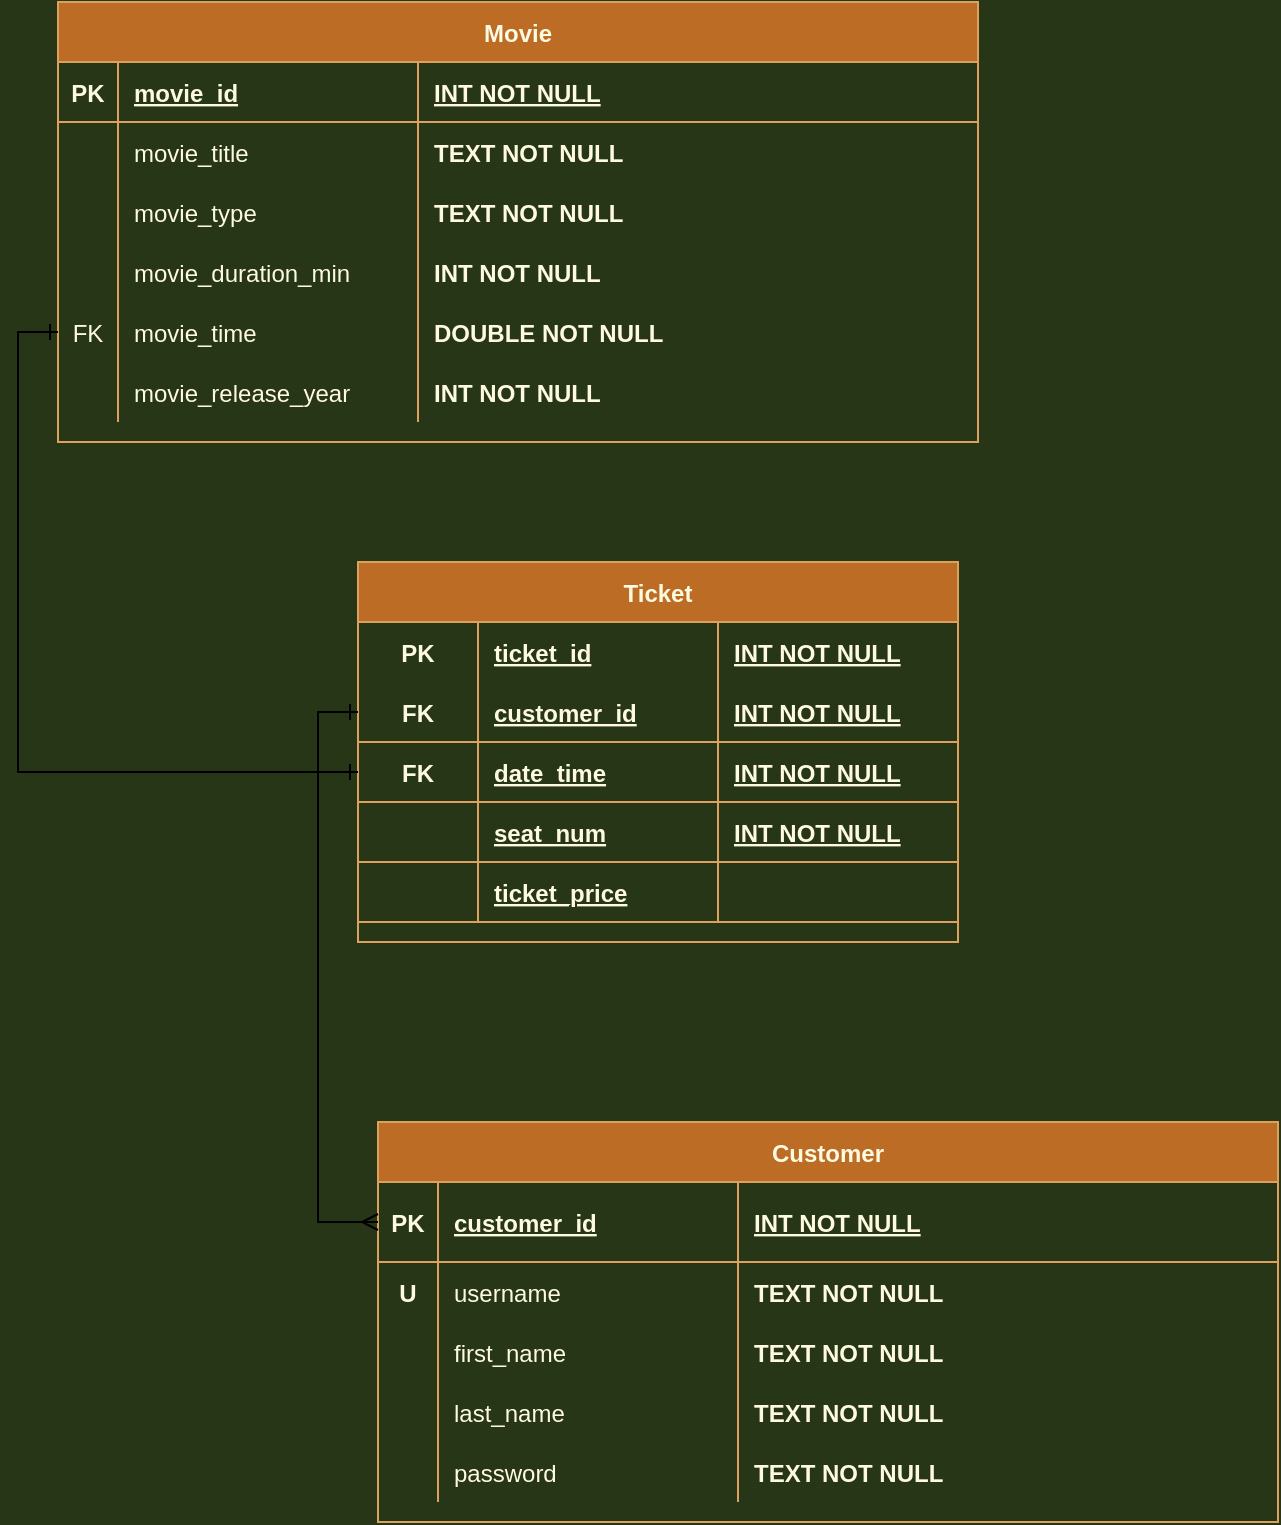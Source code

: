 <mxfile version="19.0.3" type="device"><diagram id="OEQf-q2h7Pa-T_7jdZo6" name="Page-1"><mxGraphModel dx="1362" dy="889" grid="1" gridSize="10" guides="1" tooltips="1" connect="1" arrows="1" fold="1" page="1" pageScale="1" pageWidth="850" pageHeight="1100" background="#283618" math="0" shadow="0"><root><mxCell id="0"/><mxCell id="1" parent="0"/><mxCell id="IbN1lxKxJ0SiduexNx7c-1" value="Movie" style="shape=table;startSize=30;container=1;collapsible=1;childLayout=tableLayout;fixedRows=1;rowLines=0;fontStyle=1;align=center;resizeLast=1;fillColor=#BC6C25;strokeColor=#DDA15E;fontColor=#FEFAE0;" parent="1" vertex="1"><mxGeometry x="770" y="120" width="460" height="220" as="geometry"/></mxCell><mxCell id="IbN1lxKxJ0SiduexNx7c-2" value="" style="shape=tableRow;horizontal=0;startSize=0;swimlaneHead=0;swimlaneBody=0;fillColor=none;collapsible=0;dropTarget=0;points=[[0,0.5],[1,0.5]];portConstraint=eastwest;top=0;left=0;right=0;bottom=1;strokeColor=#DDA15E;fontColor=#FEFAE0;" parent="IbN1lxKxJ0SiduexNx7c-1" vertex="1"><mxGeometry y="30" width="460" height="30" as="geometry"/></mxCell><mxCell id="IbN1lxKxJ0SiduexNx7c-3" value="PK" style="shape=partialRectangle;connectable=0;fillColor=none;top=0;left=0;bottom=0;right=0;fontStyle=1;overflow=hidden;strokeColor=#DDA15E;fontColor=#FEFAE0;" parent="IbN1lxKxJ0SiduexNx7c-2" vertex="1"><mxGeometry width="30" height="30" as="geometry"><mxRectangle width="30" height="30" as="alternateBounds"/></mxGeometry></mxCell><mxCell id="IbN1lxKxJ0SiduexNx7c-4" value="movie_id" style="shape=partialRectangle;connectable=0;fillColor=none;top=0;left=0;bottom=0;right=0;align=left;spacingLeft=6;fontStyle=5;overflow=hidden;strokeColor=#DDA15E;fontColor=#FEFAE0;" parent="IbN1lxKxJ0SiduexNx7c-2" vertex="1"><mxGeometry x="30" width="150" height="30" as="geometry"><mxRectangle width="150" height="30" as="alternateBounds"/></mxGeometry></mxCell><mxCell id="IbN1lxKxJ0SiduexNx7c-44" value="INT NOT NULL" style="shape=partialRectangle;connectable=0;fillColor=none;top=0;left=0;bottom=0;right=0;align=left;spacingLeft=6;fontStyle=5;overflow=hidden;strokeColor=#DDA15E;fontColor=#FEFAE0;" parent="IbN1lxKxJ0SiduexNx7c-2" vertex="1"><mxGeometry x="180" width="280" height="30" as="geometry"><mxRectangle width="280" height="30" as="alternateBounds"/></mxGeometry></mxCell><mxCell id="IbN1lxKxJ0SiduexNx7c-5" value="" style="shape=tableRow;horizontal=0;startSize=0;swimlaneHead=0;swimlaneBody=0;fillColor=none;collapsible=0;dropTarget=0;points=[[0,0.5],[1,0.5]];portConstraint=eastwest;top=0;left=0;right=0;bottom=0;strokeColor=#DDA15E;fontColor=#FEFAE0;" parent="IbN1lxKxJ0SiduexNx7c-1" vertex="1"><mxGeometry y="60" width="460" height="30" as="geometry"/></mxCell><mxCell id="IbN1lxKxJ0SiduexNx7c-6" value="" style="shape=partialRectangle;connectable=0;fillColor=none;top=0;left=0;bottom=0;right=0;editable=1;overflow=hidden;fontStyle=1;strokeColor=#DDA15E;fontColor=#FEFAE0;" parent="IbN1lxKxJ0SiduexNx7c-5" vertex="1"><mxGeometry width="30" height="30" as="geometry"><mxRectangle width="30" height="30" as="alternateBounds"/></mxGeometry></mxCell><mxCell id="IbN1lxKxJ0SiduexNx7c-7" value="movie_title" style="shape=partialRectangle;connectable=0;fillColor=none;top=0;left=0;bottom=0;right=0;align=left;spacingLeft=6;overflow=hidden;strokeColor=#DDA15E;fontColor=#FEFAE0;" parent="IbN1lxKxJ0SiduexNx7c-5" vertex="1"><mxGeometry x="30" width="150" height="30" as="geometry"><mxRectangle width="150" height="30" as="alternateBounds"/></mxGeometry></mxCell><mxCell id="IbN1lxKxJ0SiduexNx7c-45" value="TEXT NOT NULL" style="shape=partialRectangle;connectable=0;fillColor=none;top=0;left=0;bottom=0;right=0;align=left;spacingLeft=6;overflow=hidden;fontStyle=1;strokeColor=#DDA15E;fontColor=#FEFAE0;" parent="IbN1lxKxJ0SiduexNx7c-5" vertex="1"><mxGeometry x="180" width="280" height="30" as="geometry"><mxRectangle width="280" height="30" as="alternateBounds"/></mxGeometry></mxCell><mxCell id="IbN1lxKxJ0SiduexNx7c-8" value="" style="shape=tableRow;horizontal=0;startSize=0;swimlaneHead=0;swimlaneBody=0;fillColor=none;collapsible=0;dropTarget=0;points=[[0,0.5],[1,0.5]];portConstraint=eastwest;top=0;left=0;right=0;bottom=0;strokeColor=#DDA15E;fontColor=#FEFAE0;" parent="IbN1lxKxJ0SiduexNx7c-1" vertex="1"><mxGeometry y="90" width="460" height="30" as="geometry"/></mxCell><mxCell id="IbN1lxKxJ0SiduexNx7c-9" value="" style="shape=partialRectangle;connectable=0;fillColor=none;top=0;left=0;bottom=0;right=0;editable=1;overflow=hidden;strokeColor=#DDA15E;fontColor=#FEFAE0;" parent="IbN1lxKxJ0SiduexNx7c-8" vertex="1"><mxGeometry width="30" height="30" as="geometry"><mxRectangle width="30" height="30" as="alternateBounds"/></mxGeometry></mxCell><mxCell id="IbN1lxKxJ0SiduexNx7c-10" value="movie_type" style="shape=partialRectangle;connectable=0;fillColor=none;top=0;left=0;bottom=0;right=0;align=left;spacingLeft=6;overflow=hidden;strokeColor=#DDA15E;fontColor=#FEFAE0;" parent="IbN1lxKxJ0SiduexNx7c-8" vertex="1"><mxGeometry x="30" width="150" height="30" as="geometry"><mxRectangle width="150" height="30" as="alternateBounds"/></mxGeometry></mxCell><mxCell id="IbN1lxKxJ0SiduexNx7c-46" value="TEXT NOT NULL" style="shape=partialRectangle;connectable=0;fillColor=none;top=0;left=0;bottom=0;right=0;align=left;spacingLeft=6;overflow=hidden;fontStyle=1;strokeColor=#DDA15E;fontColor=#FEFAE0;" parent="IbN1lxKxJ0SiduexNx7c-8" vertex="1"><mxGeometry x="180" width="280" height="30" as="geometry"><mxRectangle width="280" height="30" as="alternateBounds"/></mxGeometry></mxCell><mxCell id="IbN1lxKxJ0SiduexNx7c-11" value="" style="shape=tableRow;horizontal=0;startSize=0;swimlaneHead=0;swimlaneBody=0;fillColor=none;collapsible=0;dropTarget=0;points=[[0,0.5],[1,0.5]];portConstraint=eastwest;top=0;left=0;right=0;bottom=0;strokeColor=#DDA15E;fontColor=#FEFAE0;" parent="IbN1lxKxJ0SiduexNx7c-1" vertex="1"><mxGeometry y="120" width="460" height="30" as="geometry"/></mxCell><mxCell id="IbN1lxKxJ0SiduexNx7c-12" value="" style="shape=partialRectangle;connectable=0;fillColor=none;top=0;left=0;bottom=0;right=0;editable=1;overflow=hidden;strokeColor=#DDA15E;fontColor=#FEFAE0;" parent="IbN1lxKxJ0SiduexNx7c-11" vertex="1"><mxGeometry width="30" height="30" as="geometry"><mxRectangle width="30" height="30" as="alternateBounds"/></mxGeometry></mxCell><mxCell id="IbN1lxKxJ0SiduexNx7c-13" value="movie_duration_min" style="shape=partialRectangle;connectable=0;fillColor=none;top=0;left=0;bottom=0;right=0;align=left;spacingLeft=6;overflow=hidden;strokeColor=#DDA15E;fontColor=#FEFAE0;" parent="IbN1lxKxJ0SiduexNx7c-11" vertex="1"><mxGeometry x="30" width="150" height="30" as="geometry"><mxRectangle width="150" height="30" as="alternateBounds"/></mxGeometry></mxCell><mxCell id="IbN1lxKxJ0SiduexNx7c-47" value="INT NOT NULL" style="shape=partialRectangle;connectable=0;fillColor=none;top=0;left=0;bottom=0;right=0;align=left;spacingLeft=6;overflow=hidden;fontStyle=1;strokeColor=#DDA15E;fontColor=#FEFAE0;" parent="IbN1lxKxJ0SiduexNx7c-11" vertex="1"><mxGeometry x="180" width="280" height="30" as="geometry"><mxRectangle width="280" height="30" as="alternateBounds"/></mxGeometry></mxCell><mxCell id="IbN1lxKxJ0SiduexNx7c-83" style="shape=tableRow;horizontal=0;startSize=0;swimlaneHead=0;swimlaneBody=0;fillColor=none;collapsible=0;dropTarget=0;points=[[0,0.5],[1,0.5]];portConstraint=eastwest;top=0;left=0;right=0;bottom=0;strokeColor=#DDA15E;fontColor=#FEFAE0;" parent="IbN1lxKxJ0SiduexNx7c-1" vertex="1"><mxGeometry y="150" width="460" height="30" as="geometry"/></mxCell><mxCell id="IbN1lxKxJ0SiduexNx7c-84" value="FK" style="shape=partialRectangle;connectable=0;fillColor=none;top=0;left=0;bottom=0;right=0;editable=1;overflow=hidden;strokeColor=#DDA15E;fontColor=#FEFAE0;" parent="IbN1lxKxJ0SiduexNx7c-83" vertex="1"><mxGeometry width="30" height="30" as="geometry"><mxRectangle width="30" height="30" as="alternateBounds"/></mxGeometry></mxCell><mxCell id="IbN1lxKxJ0SiduexNx7c-85" value="movie_time" style="shape=partialRectangle;connectable=0;fillColor=none;top=0;left=0;bottom=0;right=0;align=left;spacingLeft=6;overflow=hidden;strokeColor=#DDA15E;fontColor=#FEFAE0;" parent="IbN1lxKxJ0SiduexNx7c-83" vertex="1"><mxGeometry x="30" width="150" height="30" as="geometry"><mxRectangle width="150" height="30" as="alternateBounds"/></mxGeometry></mxCell><mxCell id="IbN1lxKxJ0SiduexNx7c-86" value="DOUBLE NOT NULL" style="shape=partialRectangle;connectable=0;fillColor=none;top=0;left=0;bottom=0;right=0;align=left;spacingLeft=6;overflow=hidden;fontStyle=1;strokeColor=#DDA15E;fontColor=#FEFAE0;" parent="IbN1lxKxJ0SiduexNx7c-83" vertex="1"><mxGeometry x="180" width="280" height="30" as="geometry"><mxRectangle width="280" height="30" as="alternateBounds"/></mxGeometry></mxCell><mxCell id="IbN1lxKxJ0SiduexNx7c-52" style="shape=tableRow;horizontal=0;startSize=0;swimlaneHead=0;swimlaneBody=0;fillColor=none;collapsible=0;dropTarget=0;points=[[0,0.5],[1,0.5]];portConstraint=eastwest;top=0;left=0;right=0;bottom=0;strokeColor=#DDA15E;fontColor=#FEFAE0;" parent="IbN1lxKxJ0SiduexNx7c-1" vertex="1"><mxGeometry y="180" width="460" height="30" as="geometry"/></mxCell><mxCell id="IbN1lxKxJ0SiduexNx7c-53" style="shape=partialRectangle;connectable=0;fillColor=none;top=0;left=0;bottom=0;right=0;editable=1;overflow=hidden;strokeColor=#DDA15E;fontColor=#FEFAE0;" parent="IbN1lxKxJ0SiduexNx7c-52" vertex="1"><mxGeometry width="30" height="30" as="geometry"><mxRectangle width="30" height="30" as="alternateBounds"/></mxGeometry></mxCell><mxCell id="IbN1lxKxJ0SiduexNx7c-54" value="movie_release_year" style="shape=partialRectangle;connectable=0;fillColor=none;top=0;left=0;bottom=0;right=0;align=left;spacingLeft=6;overflow=hidden;strokeColor=#DDA15E;fontColor=#FEFAE0;" parent="IbN1lxKxJ0SiduexNx7c-52" vertex="1"><mxGeometry x="30" width="150" height="30" as="geometry"><mxRectangle width="150" height="30" as="alternateBounds"/></mxGeometry></mxCell><mxCell id="IbN1lxKxJ0SiduexNx7c-55" value="INT NOT NULL" style="shape=partialRectangle;connectable=0;fillColor=none;top=0;left=0;bottom=0;right=0;align=left;spacingLeft=6;overflow=hidden;fontStyle=1;strokeColor=#DDA15E;fontColor=#FEFAE0;" parent="IbN1lxKxJ0SiduexNx7c-52" vertex="1"><mxGeometry x="180" width="280" height="30" as="geometry"><mxRectangle width="280" height="30" as="alternateBounds"/></mxGeometry></mxCell><mxCell id="IbN1lxKxJ0SiduexNx7c-14" value="Ticket" style="shape=table;startSize=30;container=1;collapsible=1;childLayout=tableLayout;fixedRows=1;rowLines=0;fontStyle=1;align=center;resizeLast=1;fillColor=#BC6C25;strokeColor=#DDA15E;fontColor=#FEFAE0;" parent="1" vertex="1"><mxGeometry x="920" y="400" width="300" height="190" as="geometry"/></mxCell><mxCell id="IbN1lxKxJ0SiduexNx7c-15" value="" style="shape=tableRow;horizontal=0;startSize=0;swimlaneHead=0;swimlaneBody=0;fillColor=none;collapsible=0;dropTarget=0;points=[[0,0.5],[1,0.5]];portConstraint=eastwest;top=0;left=0;right=0;bottom=0;strokeColor=#DDA15E;fontColor=#FEFAE0;" parent="IbN1lxKxJ0SiduexNx7c-14" vertex="1"><mxGeometry y="30" width="300" height="30" as="geometry"/></mxCell><mxCell id="IbN1lxKxJ0SiduexNx7c-16" value="PK" style="shape=partialRectangle;connectable=0;fillColor=none;top=0;left=0;bottom=0;right=0;fontStyle=1;overflow=hidden;strokeColor=#DDA15E;fontColor=#FEFAE0;" parent="IbN1lxKxJ0SiduexNx7c-15" vertex="1"><mxGeometry width="60" height="30" as="geometry"><mxRectangle width="60" height="30" as="alternateBounds"/></mxGeometry></mxCell><mxCell id="IbN1lxKxJ0SiduexNx7c-17" value="ticket_id" style="shape=partialRectangle;connectable=0;fillColor=none;top=0;left=0;bottom=0;right=0;align=left;spacingLeft=6;fontStyle=5;overflow=hidden;strokeColor=#DDA15E;fontColor=#FEFAE0;" parent="IbN1lxKxJ0SiduexNx7c-15" vertex="1"><mxGeometry x="60" width="120" height="30" as="geometry"><mxRectangle width="120" height="30" as="alternateBounds"/></mxGeometry></mxCell><mxCell id="IbN1lxKxJ0SiduexNx7c-48" value="INT NOT NULL" style="shape=partialRectangle;connectable=0;fillColor=none;top=0;left=0;bottom=0;right=0;align=left;spacingLeft=6;fontStyle=5;overflow=hidden;strokeColor=#DDA15E;fontColor=#FEFAE0;" parent="IbN1lxKxJ0SiduexNx7c-15" vertex="1"><mxGeometry x="180" width="120" height="30" as="geometry"><mxRectangle width="120" height="30" as="alternateBounds"/></mxGeometry></mxCell><mxCell id="7alPr4FaMKHwWjHnnuKa-32" style="shape=tableRow;horizontal=0;startSize=0;swimlaneHead=0;swimlaneBody=0;fillColor=none;collapsible=0;dropTarget=0;points=[[0,0.5],[1,0.5]];portConstraint=eastwest;top=0;left=0;right=0;bottom=1;strokeColor=#DDA15E;fontColor=#FEFAE0;" vertex="1" parent="IbN1lxKxJ0SiduexNx7c-14"><mxGeometry y="60" width="300" height="30" as="geometry"/></mxCell><mxCell id="7alPr4FaMKHwWjHnnuKa-33" value="FK" style="shape=partialRectangle;connectable=0;fillColor=none;top=0;left=0;bottom=0;right=0;fontStyle=1;overflow=hidden;strokeColor=#DDA15E;fontColor=#FEFAE0;" vertex="1" parent="7alPr4FaMKHwWjHnnuKa-32"><mxGeometry width="60" height="30" as="geometry"><mxRectangle width="60" height="30" as="alternateBounds"/></mxGeometry></mxCell><mxCell id="7alPr4FaMKHwWjHnnuKa-34" value="customer_id" style="shape=partialRectangle;connectable=0;fillColor=none;top=0;left=0;bottom=0;right=0;align=left;spacingLeft=6;fontStyle=5;overflow=hidden;strokeColor=#DDA15E;fontColor=#FEFAE0;" vertex="1" parent="7alPr4FaMKHwWjHnnuKa-32"><mxGeometry x="60" width="120" height="30" as="geometry"><mxRectangle width="120" height="30" as="alternateBounds"/></mxGeometry></mxCell><mxCell id="7alPr4FaMKHwWjHnnuKa-35" value="INT NOT NULL" style="shape=partialRectangle;connectable=0;fillColor=none;top=0;left=0;bottom=0;right=0;align=left;spacingLeft=6;fontStyle=5;overflow=hidden;strokeColor=#DDA15E;fontColor=#FEFAE0;" vertex="1" parent="7alPr4FaMKHwWjHnnuKa-32"><mxGeometry x="180" width="120" height="30" as="geometry"><mxRectangle width="120" height="30" as="alternateBounds"/></mxGeometry></mxCell><mxCell id="7alPr4FaMKHwWjHnnuKa-78" style="shape=tableRow;horizontal=0;startSize=0;swimlaneHead=0;swimlaneBody=0;fillColor=none;collapsible=0;dropTarget=0;points=[[0,0.5],[1,0.5]];portConstraint=eastwest;top=0;left=0;right=0;bottom=1;strokeColor=#DDA15E;fontColor=#FEFAE0;" vertex="1" parent="IbN1lxKxJ0SiduexNx7c-14"><mxGeometry y="90" width="300" height="30" as="geometry"/></mxCell><mxCell id="7alPr4FaMKHwWjHnnuKa-79" value="FK" style="shape=partialRectangle;connectable=0;fillColor=none;top=0;left=0;bottom=0;right=0;fontStyle=1;overflow=hidden;strokeColor=#DDA15E;fontColor=#FEFAE0;" vertex="1" parent="7alPr4FaMKHwWjHnnuKa-78"><mxGeometry width="60" height="30" as="geometry"><mxRectangle width="60" height="30" as="alternateBounds"/></mxGeometry></mxCell><mxCell id="7alPr4FaMKHwWjHnnuKa-80" value="date_time" style="shape=partialRectangle;connectable=0;fillColor=none;top=0;left=0;bottom=0;right=0;align=left;spacingLeft=6;fontStyle=5;overflow=hidden;strokeColor=#DDA15E;fontColor=#FEFAE0;" vertex="1" parent="7alPr4FaMKHwWjHnnuKa-78"><mxGeometry x="60" width="120" height="30" as="geometry"><mxRectangle width="120" height="30" as="alternateBounds"/></mxGeometry></mxCell><mxCell id="7alPr4FaMKHwWjHnnuKa-81" value="INT NOT NULL" style="shape=partialRectangle;connectable=0;fillColor=none;top=0;left=0;bottom=0;right=0;align=left;spacingLeft=6;fontStyle=5;overflow=hidden;strokeColor=#DDA15E;fontColor=#FEFAE0;" vertex="1" parent="7alPr4FaMKHwWjHnnuKa-78"><mxGeometry x="180" width="120" height="30" as="geometry"><mxRectangle width="120" height="30" as="alternateBounds"/></mxGeometry></mxCell><mxCell id="IbN1lxKxJ0SiduexNx7c-18" value="" style="shape=tableRow;horizontal=0;startSize=0;swimlaneHead=0;swimlaneBody=0;fillColor=none;collapsible=0;dropTarget=0;points=[[0,0.5],[1,0.5]];portConstraint=eastwest;top=0;left=0;right=0;bottom=1;strokeColor=#DDA15E;fontColor=#FEFAE0;" parent="IbN1lxKxJ0SiduexNx7c-14" vertex="1"><mxGeometry y="120" width="300" height="30" as="geometry"/></mxCell><mxCell id="IbN1lxKxJ0SiduexNx7c-19" value="" style="shape=partialRectangle;connectable=0;fillColor=none;top=0;left=0;bottom=0;right=0;fontStyle=1;overflow=hidden;strokeColor=#DDA15E;fontColor=#FEFAE0;" parent="IbN1lxKxJ0SiduexNx7c-18" vertex="1"><mxGeometry width="60" height="30" as="geometry"><mxRectangle width="60" height="30" as="alternateBounds"/></mxGeometry></mxCell><mxCell id="IbN1lxKxJ0SiduexNx7c-20" value="seat_num" style="shape=partialRectangle;connectable=0;fillColor=none;top=0;left=0;bottom=0;right=0;align=left;spacingLeft=6;fontStyle=5;overflow=hidden;strokeColor=#DDA15E;fontColor=#FEFAE0;" parent="IbN1lxKxJ0SiduexNx7c-18" vertex="1"><mxGeometry x="60" width="120" height="30" as="geometry"><mxRectangle width="120" height="30" as="alternateBounds"/></mxGeometry></mxCell><mxCell id="IbN1lxKxJ0SiduexNx7c-49" value="INT NOT NULL" style="shape=partialRectangle;connectable=0;fillColor=none;top=0;left=0;bottom=0;right=0;align=left;spacingLeft=6;fontStyle=5;overflow=hidden;strokeColor=#DDA15E;fontColor=#FEFAE0;" parent="IbN1lxKxJ0SiduexNx7c-18" vertex="1"><mxGeometry x="180" width="120" height="30" as="geometry"><mxRectangle width="120" height="30" as="alternateBounds"/></mxGeometry></mxCell><mxCell id="7alPr4FaMKHwWjHnnuKa-74" style="shape=tableRow;horizontal=0;startSize=0;swimlaneHead=0;swimlaneBody=0;fillColor=none;collapsible=0;dropTarget=0;points=[[0,0.5],[1,0.5]];portConstraint=eastwest;top=0;left=0;right=0;bottom=1;strokeColor=#DDA15E;fontColor=#FEFAE0;" vertex="1" parent="IbN1lxKxJ0SiduexNx7c-14"><mxGeometry y="150" width="300" height="30" as="geometry"/></mxCell><mxCell id="7alPr4FaMKHwWjHnnuKa-75" style="shape=partialRectangle;connectable=0;fillColor=none;top=0;left=0;bottom=0;right=0;fontStyle=1;overflow=hidden;strokeColor=#DDA15E;fontColor=#FEFAE0;" vertex="1" parent="7alPr4FaMKHwWjHnnuKa-74"><mxGeometry width="60" height="30" as="geometry"><mxRectangle width="60" height="30" as="alternateBounds"/></mxGeometry></mxCell><mxCell id="7alPr4FaMKHwWjHnnuKa-76" value="ticket_price" style="shape=partialRectangle;connectable=0;fillColor=none;top=0;left=0;bottom=0;right=0;align=left;spacingLeft=6;fontStyle=5;overflow=hidden;strokeColor=#DDA15E;fontColor=#FEFAE0;" vertex="1" parent="7alPr4FaMKHwWjHnnuKa-74"><mxGeometry x="60" width="120" height="30" as="geometry"><mxRectangle width="120" height="30" as="alternateBounds"/></mxGeometry></mxCell><mxCell id="7alPr4FaMKHwWjHnnuKa-77" style="shape=partialRectangle;connectable=0;fillColor=none;top=0;left=0;bottom=0;right=0;align=left;spacingLeft=6;fontStyle=5;overflow=hidden;strokeColor=#DDA15E;fontColor=#FEFAE0;" vertex="1" parent="7alPr4FaMKHwWjHnnuKa-74"><mxGeometry x="180" width="120" height="30" as="geometry"><mxRectangle width="120" height="30" as="alternateBounds"/></mxGeometry></mxCell><mxCell id="IbN1lxKxJ0SiduexNx7c-27" value="Customer" style="shape=table;startSize=30;container=1;collapsible=1;childLayout=tableLayout;fixedRows=1;rowLines=0;fontStyle=1;align=center;resizeLast=1;fillColor=#BC6C25;strokeColor=#DDA15E;fontColor=#FEFAE0;" parent="1" vertex="1"><mxGeometry x="930" y="680" width="450" height="200" as="geometry"/></mxCell><mxCell id="IbN1lxKxJ0SiduexNx7c-28" value="" style="shape=tableRow;horizontal=0;startSize=0;swimlaneHead=0;swimlaneBody=0;fillColor=none;collapsible=0;dropTarget=0;points=[[0,0.5],[1,0.5]];portConstraint=eastwest;top=0;left=0;right=0;bottom=1;strokeColor=#DDA15E;fontColor=#FEFAE0;" parent="IbN1lxKxJ0SiduexNx7c-27" vertex="1"><mxGeometry y="30" width="450" height="40" as="geometry"/></mxCell><mxCell id="IbN1lxKxJ0SiduexNx7c-29" value="PK" style="shape=partialRectangle;connectable=0;fillColor=none;top=0;left=0;bottom=0;right=0;fontStyle=1;overflow=hidden;strokeColor=#DDA15E;fontColor=#FEFAE0;" parent="IbN1lxKxJ0SiduexNx7c-28" vertex="1"><mxGeometry width="30" height="40" as="geometry"><mxRectangle width="30" height="40" as="alternateBounds"/></mxGeometry></mxCell><mxCell id="IbN1lxKxJ0SiduexNx7c-30" value="customer_id" style="shape=partialRectangle;connectable=0;fillColor=none;top=0;left=0;bottom=0;right=0;align=left;spacingLeft=6;fontStyle=5;overflow=hidden;strokeColor=#DDA15E;fontColor=#FEFAE0;" parent="IbN1lxKxJ0SiduexNx7c-28" vertex="1"><mxGeometry x="30" width="150" height="40" as="geometry"><mxRectangle width="150" height="40" as="alternateBounds"/></mxGeometry></mxCell><mxCell id="IbN1lxKxJ0SiduexNx7c-40" value="INT NOT NULL" style="shape=partialRectangle;connectable=0;fillColor=none;top=0;left=0;bottom=0;right=0;align=left;spacingLeft=6;fontStyle=5;overflow=hidden;strokeColor=#DDA15E;fontColor=#FEFAE0;" parent="IbN1lxKxJ0SiduexNx7c-28" vertex="1"><mxGeometry x="180" width="270" height="40" as="geometry"><mxRectangle width="270" height="40" as="alternateBounds"/></mxGeometry></mxCell><mxCell id="P8unNVVv1xC1uQ_1mlQE-1" style="shape=tableRow;horizontal=0;startSize=0;swimlaneHead=0;swimlaneBody=0;fillColor=none;collapsible=0;dropTarget=0;points=[[0,0.5],[1,0.5]];portConstraint=eastwest;top=0;left=0;right=0;bottom=0;strokeColor=#DDA15E;fontColor=#FEFAE0;" parent="IbN1lxKxJ0SiduexNx7c-27" vertex="1"><mxGeometry y="70" width="450" height="30" as="geometry"/></mxCell><mxCell id="P8unNVVv1xC1uQ_1mlQE-2" value="U" style="shape=partialRectangle;connectable=0;fillColor=none;top=0;left=0;bottom=0;right=0;editable=1;overflow=hidden;fontStyle=1;strokeColor=#DDA15E;fontColor=#FEFAE0;" parent="P8unNVVv1xC1uQ_1mlQE-1" vertex="1"><mxGeometry width="30" height="30" as="geometry"><mxRectangle width="30" height="30" as="alternateBounds"/></mxGeometry></mxCell><mxCell id="P8unNVVv1xC1uQ_1mlQE-3" value="username" style="shape=partialRectangle;connectable=0;fillColor=none;top=0;left=0;bottom=0;right=0;align=left;spacingLeft=6;overflow=hidden;strokeColor=#DDA15E;fontColor=#FEFAE0;" parent="P8unNVVv1xC1uQ_1mlQE-1" vertex="1"><mxGeometry x="30" width="150" height="30" as="geometry"><mxRectangle width="150" height="30" as="alternateBounds"/></mxGeometry></mxCell><mxCell id="P8unNVVv1xC1uQ_1mlQE-4" value="TEXT NOT NULL" style="shape=partialRectangle;connectable=0;fillColor=none;top=0;left=0;bottom=0;right=0;align=left;spacingLeft=6;overflow=hidden;fontStyle=1;strokeColor=#DDA15E;fontColor=#FEFAE0;" parent="P8unNVVv1xC1uQ_1mlQE-1" vertex="1"><mxGeometry x="180" width="270" height="30" as="geometry"><mxRectangle width="270" height="30" as="alternateBounds"/></mxGeometry></mxCell><mxCell id="IbN1lxKxJ0SiduexNx7c-31" value="" style="shape=tableRow;horizontal=0;startSize=0;swimlaneHead=0;swimlaneBody=0;fillColor=none;collapsible=0;dropTarget=0;points=[[0,0.5],[1,0.5]];portConstraint=eastwest;top=0;left=0;right=0;bottom=0;strokeColor=#DDA15E;fontColor=#FEFAE0;" parent="IbN1lxKxJ0SiduexNx7c-27" vertex="1"><mxGeometry y="100" width="450" height="30" as="geometry"/></mxCell><mxCell id="IbN1lxKxJ0SiduexNx7c-32" value="" style="shape=partialRectangle;connectable=0;fillColor=none;top=0;left=0;bottom=0;right=0;editable=1;overflow=hidden;strokeColor=#DDA15E;fontColor=#FEFAE0;" parent="IbN1lxKxJ0SiduexNx7c-31" vertex="1"><mxGeometry width="30" height="30" as="geometry"><mxRectangle width="30" height="30" as="alternateBounds"/></mxGeometry></mxCell><mxCell id="IbN1lxKxJ0SiduexNx7c-33" value="first_name" style="shape=partialRectangle;connectable=0;fillColor=none;top=0;left=0;bottom=0;right=0;align=left;spacingLeft=6;overflow=hidden;strokeColor=#DDA15E;fontColor=#FEFAE0;" parent="IbN1lxKxJ0SiduexNx7c-31" vertex="1"><mxGeometry x="30" width="150" height="30" as="geometry"><mxRectangle width="150" height="30" as="alternateBounds"/></mxGeometry></mxCell><mxCell id="IbN1lxKxJ0SiduexNx7c-41" value="TEXT NOT NULL" style="shape=partialRectangle;connectable=0;fillColor=none;top=0;left=0;bottom=0;right=0;align=left;spacingLeft=6;overflow=hidden;fontStyle=1;strokeColor=#DDA15E;fontColor=#FEFAE0;" parent="IbN1lxKxJ0SiduexNx7c-31" vertex="1"><mxGeometry x="180" width="270" height="30" as="geometry"><mxRectangle width="270" height="30" as="alternateBounds"/></mxGeometry></mxCell><mxCell id="IbN1lxKxJ0SiduexNx7c-34" value="" style="shape=tableRow;horizontal=0;startSize=0;swimlaneHead=0;swimlaneBody=0;fillColor=none;collapsible=0;dropTarget=0;points=[[0,0.5],[1,0.5]];portConstraint=eastwest;top=0;left=0;right=0;bottom=0;strokeColor=#DDA15E;fontColor=#FEFAE0;" parent="IbN1lxKxJ0SiduexNx7c-27" vertex="1"><mxGeometry y="130" width="450" height="30" as="geometry"/></mxCell><mxCell id="IbN1lxKxJ0SiduexNx7c-35" value="" style="shape=partialRectangle;connectable=0;fillColor=none;top=0;left=0;bottom=0;right=0;editable=1;overflow=hidden;strokeColor=#DDA15E;fontColor=#FEFAE0;" parent="IbN1lxKxJ0SiduexNx7c-34" vertex="1"><mxGeometry width="30" height="30" as="geometry"><mxRectangle width="30" height="30" as="alternateBounds"/></mxGeometry></mxCell><mxCell id="IbN1lxKxJ0SiduexNx7c-36" value="last_name" style="shape=partialRectangle;connectable=0;fillColor=none;top=0;left=0;bottom=0;right=0;align=left;spacingLeft=6;overflow=hidden;strokeColor=#DDA15E;fontColor=#FEFAE0;" parent="IbN1lxKxJ0SiduexNx7c-34" vertex="1"><mxGeometry x="30" width="150" height="30" as="geometry"><mxRectangle width="150" height="30" as="alternateBounds"/></mxGeometry></mxCell><mxCell id="IbN1lxKxJ0SiduexNx7c-42" value="TEXT NOT NULL" style="shape=partialRectangle;connectable=0;fillColor=none;top=0;left=0;bottom=0;right=0;align=left;spacingLeft=6;overflow=hidden;fontStyle=1;strokeColor=#DDA15E;fontColor=#FEFAE0;" parent="IbN1lxKxJ0SiduexNx7c-34" vertex="1"><mxGeometry x="180" width="270" height="30" as="geometry"><mxRectangle width="270" height="30" as="alternateBounds"/></mxGeometry></mxCell><mxCell id="P8unNVVv1xC1uQ_1mlQE-17" style="shape=tableRow;horizontal=0;startSize=0;swimlaneHead=0;swimlaneBody=0;fillColor=none;collapsible=0;dropTarget=0;points=[[0,0.5],[1,0.5]];portConstraint=eastwest;top=0;left=0;right=0;bottom=0;strokeColor=#DDA15E;fontColor=#FEFAE0;" parent="IbN1lxKxJ0SiduexNx7c-27" vertex="1"><mxGeometry y="160" width="450" height="30" as="geometry"/></mxCell><mxCell id="P8unNVVv1xC1uQ_1mlQE-18" style="shape=partialRectangle;connectable=0;fillColor=none;top=0;left=0;bottom=0;right=0;editable=1;overflow=hidden;strokeColor=#DDA15E;fontColor=#FEFAE0;" parent="P8unNVVv1xC1uQ_1mlQE-17" vertex="1"><mxGeometry width="30" height="30" as="geometry"><mxRectangle width="30" height="30" as="alternateBounds"/></mxGeometry></mxCell><mxCell id="P8unNVVv1xC1uQ_1mlQE-19" value="password" style="shape=partialRectangle;connectable=0;fillColor=none;top=0;left=0;bottom=0;right=0;align=left;spacingLeft=6;overflow=hidden;strokeColor=#DDA15E;fontColor=#FEFAE0;" parent="P8unNVVv1xC1uQ_1mlQE-17" vertex="1"><mxGeometry x="30" width="150" height="30" as="geometry"><mxRectangle width="150" height="30" as="alternateBounds"/></mxGeometry></mxCell><mxCell id="P8unNVVv1xC1uQ_1mlQE-20" value="TEXT NOT NULL" style="shape=partialRectangle;connectable=0;fillColor=none;top=0;left=0;bottom=0;right=0;align=left;spacingLeft=6;overflow=hidden;fontStyle=1;strokeColor=#DDA15E;fontColor=#FEFAE0;" parent="P8unNVVv1xC1uQ_1mlQE-17" vertex="1"><mxGeometry x="180" width="270" height="30" as="geometry"><mxRectangle width="270" height="30" as="alternateBounds"/></mxGeometry></mxCell><mxCell id="7alPr4FaMKHwWjHnnuKa-82" style="edgeStyle=orthogonalEdgeStyle;rounded=0;orthogonalLoop=1;jettySize=auto;html=1;exitX=0;exitY=0.5;exitDx=0;exitDy=0;entryX=0;entryY=0.5;entryDx=0;entryDy=0;startArrow=ERmany;startFill=0;endArrow=ERone;endFill=0;" edge="1" parent="1" source="IbN1lxKxJ0SiduexNx7c-28" target="7alPr4FaMKHwWjHnnuKa-32"><mxGeometry relative="1" as="geometry"/></mxCell><mxCell id="7alPr4FaMKHwWjHnnuKa-83" style="edgeStyle=orthogonalEdgeStyle;rounded=0;orthogonalLoop=1;jettySize=auto;html=1;exitX=0;exitY=0.5;exitDx=0;exitDy=0;entryX=0;entryY=0.75;entryDx=0;entryDy=0;startArrow=ERone;startFill=0;endArrow=ERone;endFill=0;" edge="1" parent="1" source="7alPr4FaMKHwWjHnnuKa-78" target="IbN1lxKxJ0SiduexNx7c-1"><mxGeometry relative="1" as="geometry"/></mxCell></root></mxGraphModel></diagram></mxfile>